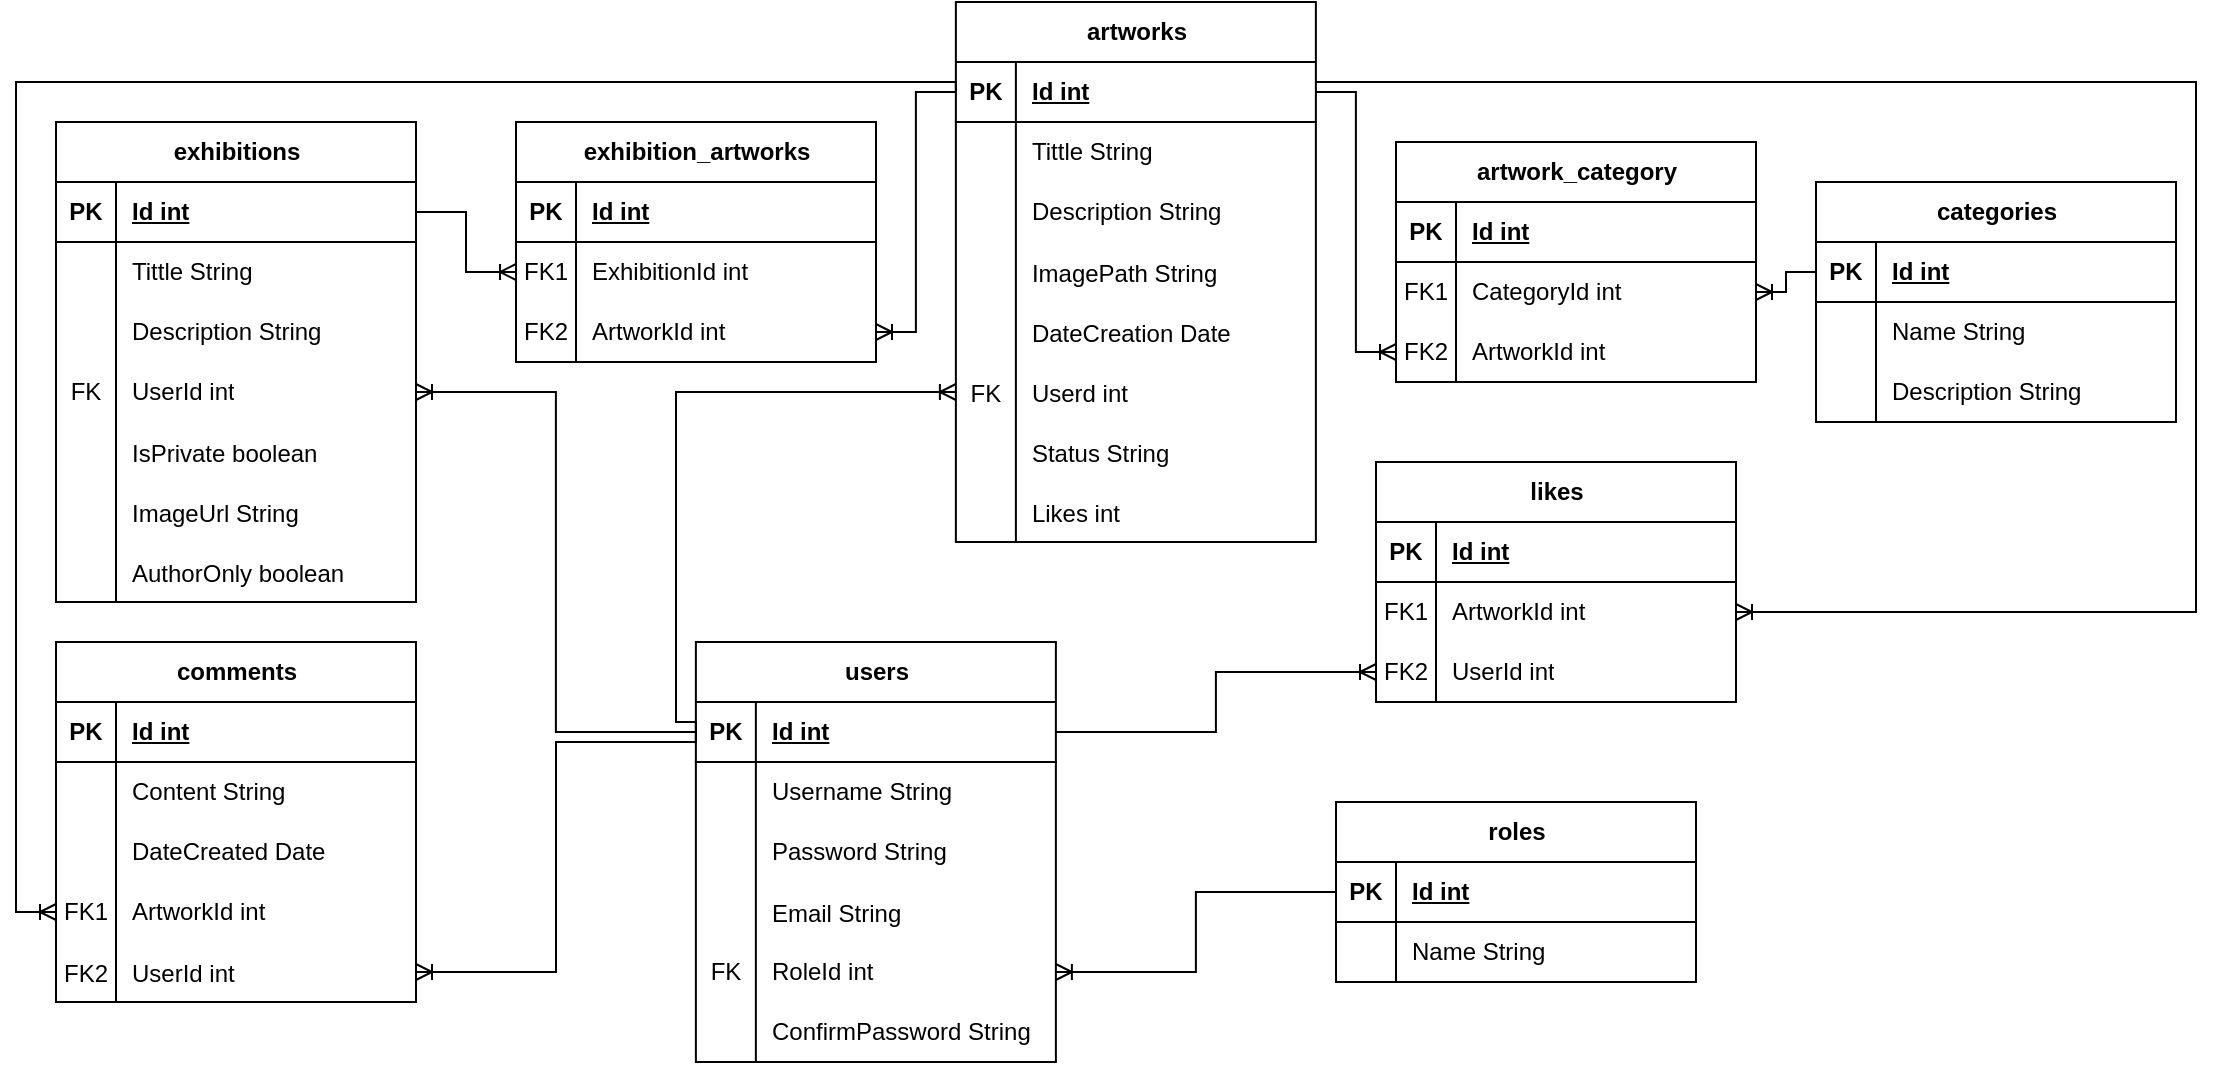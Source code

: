 <mxfile version="27.0.6">
  <diagram name="Page-1" id="-_2nhUacRCscxct_FD2y">
    <mxGraphModel dx="1426" dy="772" grid="1" gridSize="10" guides="1" tooltips="1" connect="1" arrows="1" fold="1" page="1" pageScale="1" pageWidth="827" pageHeight="1169" math="0" shadow="0">
      <root>
        <mxCell id="0" />
        <mxCell id="1" parent="0" />
        <mxCell id="4wUDO5BvgCsxaIyAO3qU-110" value="artworks" style="shape=table;startSize=30;container=1;collapsible=1;childLayout=tableLayout;fixedRows=1;rowLines=0;fontStyle=1;align=center;resizeLast=1;html=1;" vertex="1" parent="1">
          <mxGeometry x="479.94" y="10" width="180" height="270" as="geometry" />
        </mxCell>
        <mxCell id="4wUDO5BvgCsxaIyAO3qU-111" value="" style="shape=tableRow;horizontal=0;startSize=0;swimlaneHead=0;swimlaneBody=0;fillColor=none;collapsible=0;dropTarget=0;points=[[0,0.5],[1,0.5]];portConstraint=eastwest;top=0;left=0;right=0;bottom=1;" vertex="1" parent="4wUDO5BvgCsxaIyAO3qU-110">
          <mxGeometry y="30" width="180" height="30" as="geometry" />
        </mxCell>
        <mxCell id="4wUDO5BvgCsxaIyAO3qU-112" value="PK" style="shape=partialRectangle;connectable=0;fillColor=none;top=0;left=0;bottom=0;right=0;fontStyle=1;overflow=hidden;whiteSpace=wrap;html=1;" vertex="1" parent="4wUDO5BvgCsxaIyAO3qU-111">
          <mxGeometry width="30" height="30" as="geometry">
            <mxRectangle width="30" height="30" as="alternateBounds" />
          </mxGeometry>
        </mxCell>
        <mxCell id="4wUDO5BvgCsxaIyAO3qU-113" value="Id int" style="shape=partialRectangle;connectable=0;fillColor=none;top=0;left=0;bottom=0;right=0;align=left;spacingLeft=6;fontStyle=5;overflow=hidden;whiteSpace=wrap;html=1;" vertex="1" parent="4wUDO5BvgCsxaIyAO3qU-111">
          <mxGeometry x="30" width="150" height="30" as="geometry">
            <mxRectangle width="150" height="30" as="alternateBounds" />
          </mxGeometry>
        </mxCell>
        <mxCell id="4wUDO5BvgCsxaIyAO3qU-114" value="" style="shape=tableRow;horizontal=0;startSize=0;swimlaneHead=0;swimlaneBody=0;fillColor=none;collapsible=0;dropTarget=0;points=[[0,0.5],[1,0.5]];portConstraint=eastwest;top=0;left=0;right=0;bottom=0;" vertex="1" parent="4wUDO5BvgCsxaIyAO3qU-110">
          <mxGeometry y="60" width="180" height="30" as="geometry" />
        </mxCell>
        <mxCell id="4wUDO5BvgCsxaIyAO3qU-115" value="" style="shape=partialRectangle;connectable=0;fillColor=none;top=0;left=0;bottom=0;right=0;editable=1;overflow=hidden;whiteSpace=wrap;html=1;" vertex="1" parent="4wUDO5BvgCsxaIyAO3qU-114">
          <mxGeometry width="30" height="30" as="geometry">
            <mxRectangle width="30" height="30" as="alternateBounds" />
          </mxGeometry>
        </mxCell>
        <mxCell id="4wUDO5BvgCsxaIyAO3qU-116" value="Tittle String" style="shape=partialRectangle;connectable=0;fillColor=none;top=0;left=0;bottom=0;right=0;align=left;spacingLeft=6;overflow=hidden;whiteSpace=wrap;html=1;" vertex="1" parent="4wUDO5BvgCsxaIyAO3qU-114">
          <mxGeometry x="30" width="150" height="30" as="geometry">
            <mxRectangle width="150" height="30" as="alternateBounds" />
          </mxGeometry>
        </mxCell>
        <mxCell id="4wUDO5BvgCsxaIyAO3qU-117" value="" style="shape=tableRow;horizontal=0;startSize=0;swimlaneHead=0;swimlaneBody=0;fillColor=none;collapsible=0;dropTarget=0;points=[[0,0.5],[1,0.5]];portConstraint=eastwest;top=0;left=0;right=0;bottom=0;" vertex="1" parent="4wUDO5BvgCsxaIyAO3qU-110">
          <mxGeometry y="90" width="180" height="30" as="geometry" />
        </mxCell>
        <mxCell id="4wUDO5BvgCsxaIyAO3qU-118" value="" style="shape=partialRectangle;connectable=0;fillColor=none;top=0;left=0;bottom=0;right=0;editable=1;overflow=hidden;whiteSpace=wrap;html=1;" vertex="1" parent="4wUDO5BvgCsxaIyAO3qU-117">
          <mxGeometry width="30" height="30" as="geometry">
            <mxRectangle width="30" height="30" as="alternateBounds" />
          </mxGeometry>
        </mxCell>
        <mxCell id="4wUDO5BvgCsxaIyAO3qU-119" value="Description String" style="shape=partialRectangle;connectable=0;fillColor=none;top=0;left=0;bottom=0;right=0;align=left;spacingLeft=6;overflow=hidden;whiteSpace=wrap;html=1;" vertex="1" parent="4wUDO5BvgCsxaIyAO3qU-117">
          <mxGeometry x="30" width="150" height="30" as="geometry">
            <mxRectangle width="150" height="30" as="alternateBounds" />
          </mxGeometry>
        </mxCell>
        <mxCell id="4wUDO5BvgCsxaIyAO3qU-120" value="" style="shape=tableRow;horizontal=0;startSize=0;swimlaneHead=0;swimlaneBody=0;fillColor=none;collapsible=0;dropTarget=0;points=[[0,0.5],[1,0.5]];portConstraint=eastwest;top=0;left=0;right=0;bottom=0;" vertex="1" parent="4wUDO5BvgCsxaIyAO3qU-110">
          <mxGeometry y="120" width="180" height="30" as="geometry" />
        </mxCell>
        <mxCell id="4wUDO5BvgCsxaIyAO3qU-121" value="" style="shape=partialRectangle;connectable=0;fillColor=none;top=0;left=0;bottom=0;right=0;editable=1;overflow=hidden;" vertex="1" parent="4wUDO5BvgCsxaIyAO3qU-120">
          <mxGeometry width="30" height="30" as="geometry">
            <mxRectangle width="30" height="30" as="alternateBounds" />
          </mxGeometry>
        </mxCell>
        <mxCell id="4wUDO5BvgCsxaIyAO3qU-122" value="ImagePath String" style="shape=partialRectangle;connectable=0;fillColor=none;top=0;left=0;bottom=0;right=0;align=left;spacingLeft=6;overflow=hidden;" vertex="1" parent="4wUDO5BvgCsxaIyAO3qU-120">
          <mxGeometry x="30" width="150" height="30" as="geometry">
            <mxRectangle width="150" height="30" as="alternateBounds" />
          </mxGeometry>
        </mxCell>
        <mxCell id="4wUDO5BvgCsxaIyAO3qU-123" value="" style="shape=tableRow;horizontal=0;startSize=0;swimlaneHead=0;swimlaneBody=0;fillColor=none;collapsible=0;dropTarget=0;points=[[0,0.5],[1,0.5]];portConstraint=eastwest;top=0;left=0;right=0;bottom=0;" vertex="1" parent="4wUDO5BvgCsxaIyAO3qU-110">
          <mxGeometry y="150" width="180" height="30" as="geometry" />
        </mxCell>
        <mxCell id="4wUDO5BvgCsxaIyAO3qU-124" value="" style="shape=partialRectangle;connectable=0;fillColor=none;top=0;left=0;bottom=0;right=0;editable=1;overflow=hidden;" vertex="1" parent="4wUDO5BvgCsxaIyAO3qU-123">
          <mxGeometry width="30" height="30" as="geometry">
            <mxRectangle width="30" height="30" as="alternateBounds" />
          </mxGeometry>
        </mxCell>
        <mxCell id="4wUDO5BvgCsxaIyAO3qU-125" value="DateCreation Date" style="shape=partialRectangle;connectable=0;fillColor=none;top=0;left=0;bottom=0;right=0;align=left;spacingLeft=6;overflow=hidden;" vertex="1" parent="4wUDO5BvgCsxaIyAO3qU-123">
          <mxGeometry x="30" width="150" height="30" as="geometry">
            <mxRectangle width="150" height="30" as="alternateBounds" />
          </mxGeometry>
        </mxCell>
        <mxCell id="4wUDO5BvgCsxaIyAO3qU-126" value="" style="shape=tableRow;horizontal=0;startSize=0;swimlaneHead=0;swimlaneBody=0;fillColor=none;collapsible=0;dropTarget=0;points=[[0,0.5],[1,0.5]];portConstraint=eastwest;top=0;left=0;right=0;bottom=0;" vertex="1" parent="4wUDO5BvgCsxaIyAO3qU-110">
          <mxGeometry y="180" width="180" height="30" as="geometry" />
        </mxCell>
        <mxCell id="4wUDO5BvgCsxaIyAO3qU-127" value="FK" style="shape=partialRectangle;connectable=0;fillColor=none;top=0;left=0;bottom=0;right=0;editable=1;overflow=hidden;" vertex="1" parent="4wUDO5BvgCsxaIyAO3qU-126">
          <mxGeometry width="30" height="30" as="geometry">
            <mxRectangle width="30" height="30" as="alternateBounds" />
          </mxGeometry>
        </mxCell>
        <mxCell id="4wUDO5BvgCsxaIyAO3qU-128" value="Userd int" style="shape=partialRectangle;connectable=0;fillColor=none;top=0;left=0;bottom=0;right=0;align=left;spacingLeft=6;overflow=hidden;" vertex="1" parent="4wUDO5BvgCsxaIyAO3qU-126">
          <mxGeometry x="30" width="150" height="30" as="geometry">
            <mxRectangle width="150" height="30" as="alternateBounds" />
          </mxGeometry>
        </mxCell>
        <mxCell id="4wUDO5BvgCsxaIyAO3qU-129" value="" style="shape=tableRow;horizontal=0;startSize=0;swimlaneHead=0;swimlaneBody=0;fillColor=none;collapsible=0;dropTarget=0;points=[[0,0.5],[1,0.5]];portConstraint=eastwest;top=0;left=0;right=0;bottom=0;" vertex="1" parent="4wUDO5BvgCsxaIyAO3qU-110">
          <mxGeometry y="210" width="180" height="30" as="geometry" />
        </mxCell>
        <mxCell id="4wUDO5BvgCsxaIyAO3qU-130" value="" style="shape=partialRectangle;connectable=0;fillColor=none;top=0;left=0;bottom=0;right=0;editable=1;overflow=hidden;" vertex="1" parent="4wUDO5BvgCsxaIyAO3qU-129">
          <mxGeometry width="30" height="30" as="geometry">
            <mxRectangle width="30" height="30" as="alternateBounds" />
          </mxGeometry>
        </mxCell>
        <mxCell id="4wUDO5BvgCsxaIyAO3qU-131" value="Status String" style="shape=partialRectangle;connectable=0;fillColor=none;top=0;left=0;bottom=0;right=0;align=left;spacingLeft=6;overflow=hidden;" vertex="1" parent="4wUDO5BvgCsxaIyAO3qU-129">
          <mxGeometry x="30" width="150" height="30" as="geometry">
            <mxRectangle width="150" height="30" as="alternateBounds" />
          </mxGeometry>
        </mxCell>
        <mxCell id="4wUDO5BvgCsxaIyAO3qU-132" value="" style="shape=tableRow;horizontal=0;startSize=0;swimlaneHead=0;swimlaneBody=0;fillColor=none;collapsible=0;dropTarget=0;points=[[0,0.5],[1,0.5]];portConstraint=eastwest;top=0;left=0;right=0;bottom=0;" vertex="1" parent="4wUDO5BvgCsxaIyAO3qU-110">
          <mxGeometry y="240" width="180" height="30" as="geometry" />
        </mxCell>
        <mxCell id="4wUDO5BvgCsxaIyAO3qU-133" value="" style="shape=partialRectangle;connectable=0;fillColor=none;top=0;left=0;bottom=0;right=0;editable=1;overflow=hidden;" vertex="1" parent="4wUDO5BvgCsxaIyAO3qU-132">
          <mxGeometry width="30" height="30" as="geometry">
            <mxRectangle width="30" height="30" as="alternateBounds" />
          </mxGeometry>
        </mxCell>
        <mxCell id="4wUDO5BvgCsxaIyAO3qU-134" value="Likes int" style="shape=partialRectangle;connectable=0;fillColor=none;top=0;left=0;bottom=0;right=0;align=left;spacingLeft=6;overflow=hidden;" vertex="1" parent="4wUDO5BvgCsxaIyAO3qU-132">
          <mxGeometry x="30" width="150" height="30" as="geometry">
            <mxRectangle width="150" height="30" as="alternateBounds" />
          </mxGeometry>
        </mxCell>
        <mxCell id="4wUDO5BvgCsxaIyAO3qU-138" value="exhibitions" style="shape=table;startSize=30;container=1;collapsible=1;childLayout=tableLayout;fixedRows=1;rowLines=0;fontStyle=1;align=center;resizeLast=1;html=1;" vertex="1" parent="1">
          <mxGeometry x="30" y="70" width="180" height="240" as="geometry">
            <mxRectangle x="30" y="60" width="100" height="30" as="alternateBounds" />
          </mxGeometry>
        </mxCell>
        <mxCell id="4wUDO5BvgCsxaIyAO3qU-139" value="" style="shape=tableRow;horizontal=0;startSize=0;swimlaneHead=0;swimlaneBody=0;fillColor=none;collapsible=0;dropTarget=0;points=[[0,0.5],[1,0.5]];portConstraint=eastwest;top=0;left=0;right=0;bottom=1;" vertex="1" parent="4wUDO5BvgCsxaIyAO3qU-138">
          <mxGeometry y="30" width="180" height="30" as="geometry" />
        </mxCell>
        <mxCell id="4wUDO5BvgCsxaIyAO3qU-140" value="PK" style="shape=partialRectangle;connectable=0;fillColor=none;top=0;left=0;bottom=0;right=0;fontStyle=1;overflow=hidden;whiteSpace=wrap;html=1;" vertex="1" parent="4wUDO5BvgCsxaIyAO3qU-139">
          <mxGeometry width="30" height="30" as="geometry">
            <mxRectangle width="30" height="30" as="alternateBounds" />
          </mxGeometry>
        </mxCell>
        <mxCell id="4wUDO5BvgCsxaIyAO3qU-141" value="Id int" style="shape=partialRectangle;connectable=0;fillColor=none;top=0;left=0;bottom=0;right=0;align=left;spacingLeft=6;fontStyle=5;overflow=hidden;whiteSpace=wrap;html=1;" vertex="1" parent="4wUDO5BvgCsxaIyAO3qU-139">
          <mxGeometry x="30" width="150" height="30" as="geometry">
            <mxRectangle width="150" height="30" as="alternateBounds" />
          </mxGeometry>
        </mxCell>
        <mxCell id="4wUDO5BvgCsxaIyAO3qU-142" value="" style="shape=tableRow;horizontal=0;startSize=0;swimlaneHead=0;swimlaneBody=0;fillColor=none;collapsible=0;dropTarget=0;points=[[0,0.5],[1,0.5]];portConstraint=eastwest;top=0;left=0;right=0;bottom=0;" vertex="1" parent="4wUDO5BvgCsxaIyAO3qU-138">
          <mxGeometry y="60" width="180" height="30" as="geometry" />
        </mxCell>
        <mxCell id="4wUDO5BvgCsxaIyAO3qU-143" value="" style="shape=partialRectangle;connectable=0;fillColor=none;top=0;left=0;bottom=0;right=0;editable=1;overflow=hidden;whiteSpace=wrap;html=1;" vertex="1" parent="4wUDO5BvgCsxaIyAO3qU-142">
          <mxGeometry width="30" height="30" as="geometry">
            <mxRectangle width="30" height="30" as="alternateBounds" />
          </mxGeometry>
        </mxCell>
        <mxCell id="4wUDO5BvgCsxaIyAO3qU-144" value="Tittle String" style="shape=partialRectangle;connectable=0;fillColor=none;top=0;left=0;bottom=0;right=0;align=left;spacingLeft=6;overflow=hidden;whiteSpace=wrap;html=1;" vertex="1" parent="4wUDO5BvgCsxaIyAO3qU-142">
          <mxGeometry x="30" width="150" height="30" as="geometry">
            <mxRectangle width="150" height="30" as="alternateBounds" />
          </mxGeometry>
        </mxCell>
        <mxCell id="4wUDO5BvgCsxaIyAO3qU-145" value="" style="shape=tableRow;horizontal=0;startSize=0;swimlaneHead=0;swimlaneBody=0;fillColor=none;collapsible=0;dropTarget=0;points=[[0,0.5],[1,0.5]];portConstraint=eastwest;top=0;left=0;right=0;bottom=0;" vertex="1" parent="4wUDO5BvgCsxaIyAO3qU-138">
          <mxGeometry y="90" width="180" height="30" as="geometry" />
        </mxCell>
        <mxCell id="4wUDO5BvgCsxaIyAO3qU-146" value="" style="shape=partialRectangle;connectable=0;fillColor=none;top=0;left=0;bottom=0;right=0;editable=1;overflow=hidden;whiteSpace=wrap;html=1;" vertex="1" parent="4wUDO5BvgCsxaIyAO3qU-145">
          <mxGeometry width="30" height="30" as="geometry">
            <mxRectangle width="30" height="30" as="alternateBounds" />
          </mxGeometry>
        </mxCell>
        <mxCell id="4wUDO5BvgCsxaIyAO3qU-147" value="Description String" style="shape=partialRectangle;connectable=0;fillColor=none;top=0;left=0;bottom=0;right=0;align=left;spacingLeft=6;overflow=hidden;whiteSpace=wrap;html=1;" vertex="1" parent="4wUDO5BvgCsxaIyAO3qU-145">
          <mxGeometry x="30" width="150" height="30" as="geometry">
            <mxRectangle width="150" height="30" as="alternateBounds" />
          </mxGeometry>
        </mxCell>
        <mxCell id="4wUDO5BvgCsxaIyAO3qU-148" value="" style="shape=tableRow;horizontal=0;startSize=0;swimlaneHead=0;swimlaneBody=0;fillColor=none;collapsible=0;dropTarget=0;points=[[0,0.5],[1,0.5]];portConstraint=eastwest;top=0;left=0;right=0;bottom=0;" vertex="1" parent="4wUDO5BvgCsxaIyAO3qU-138">
          <mxGeometry y="120" width="180" height="30" as="geometry" />
        </mxCell>
        <mxCell id="4wUDO5BvgCsxaIyAO3qU-149" value="FK" style="shape=partialRectangle;connectable=0;fillColor=none;top=0;left=0;bottom=0;right=0;editable=1;overflow=hidden;whiteSpace=wrap;html=1;" vertex="1" parent="4wUDO5BvgCsxaIyAO3qU-148">
          <mxGeometry width="30" height="30" as="geometry">
            <mxRectangle width="30" height="30" as="alternateBounds" />
          </mxGeometry>
        </mxCell>
        <mxCell id="4wUDO5BvgCsxaIyAO3qU-150" value="UserId int" style="shape=partialRectangle;connectable=0;fillColor=none;top=0;left=0;bottom=0;right=0;align=left;spacingLeft=6;overflow=hidden;whiteSpace=wrap;html=1;" vertex="1" parent="4wUDO5BvgCsxaIyAO3qU-148">
          <mxGeometry x="30" width="150" height="30" as="geometry">
            <mxRectangle width="150" height="30" as="alternateBounds" />
          </mxGeometry>
        </mxCell>
        <mxCell id="4wUDO5BvgCsxaIyAO3qU-151" value="" style="shape=tableRow;horizontal=0;startSize=0;swimlaneHead=0;swimlaneBody=0;fillColor=none;collapsible=0;dropTarget=0;points=[[0,0.5],[1,0.5]];portConstraint=eastwest;top=0;left=0;right=0;bottom=0;" vertex="1" parent="4wUDO5BvgCsxaIyAO3qU-138">
          <mxGeometry y="150" width="180" height="30" as="geometry" />
        </mxCell>
        <mxCell id="4wUDO5BvgCsxaIyAO3qU-152" value="" style="shape=partialRectangle;connectable=0;fillColor=none;top=0;left=0;bottom=0;right=0;editable=1;overflow=hidden;" vertex="1" parent="4wUDO5BvgCsxaIyAO3qU-151">
          <mxGeometry width="30" height="30" as="geometry">
            <mxRectangle width="30" height="30" as="alternateBounds" />
          </mxGeometry>
        </mxCell>
        <mxCell id="4wUDO5BvgCsxaIyAO3qU-153" value="IsPrivate boolean" style="shape=partialRectangle;connectable=0;fillColor=none;top=0;left=0;bottom=0;right=0;align=left;spacingLeft=6;overflow=hidden;" vertex="1" parent="4wUDO5BvgCsxaIyAO3qU-151">
          <mxGeometry x="30" width="150" height="30" as="geometry">
            <mxRectangle width="150" height="30" as="alternateBounds" />
          </mxGeometry>
        </mxCell>
        <mxCell id="4wUDO5BvgCsxaIyAO3qU-275" value="" style="shape=tableRow;horizontal=0;startSize=0;swimlaneHead=0;swimlaneBody=0;fillColor=none;collapsible=0;dropTarget=0;points=[[0,0.5],[1,0.5]];portConstraint=eastwest;top=0;left=0;right=0;bottom=0;" vertex="1" parent="4wUDO5BvgCsxaIyAO3qU-138">
          <mxGeometry y="180" width="180" height="30" as="geometry" />
        </mxCell>
        <mxCell id="4wUDO5BvgCsxaIyAO3qU-276" value="" style="shape=partialRectangle;connectable=0;fillColor=none;top=0;left=0;bottom=0;right=0;fontStyle=0;overflow=hidden;whiteSpace=wrap;html=1;" vertex="1" parent="4wUDO5BvgCsxaIyAO3qU-275">
          <mxGeometry width="30" height="30" as="geometry">
            <mxRectangle width="30" height="30" as="alternateBounds" />
          </mxGeometry>
        </mxCell>
        <mxCell id="4wUDO5BvgCsxaIyAO3qU-277" value="" style="shape=partialRectangle;connectable=0;fillColor=none;top=0;left=0;bottom=0;right=0;align=left;spacingLeft=6;fontStyle=0;overflow=hidden;whiteSpace=wrap;html=1;" vertex="1" parent="4wUDO5BvgCsxaIyAO3qU-275">
          <mxGeometry x="30" width="150" height="30" as="geometry">
            <mxRectangle width="150" height="30" as="alternateBounds" />
          </mxGeometry>
        </mxCell>
        <mxCell id="4wUDO5BvgCsxaIyAO3qU-251" value="" style="shape=tableRow;horizontal=0;startSize=0;swimlaneHead=0;swimlaneBody=0;fillColor=none;collapsible=0;dropTarget=0;points=[[0,0.5],[1,0.5]];portConstraint=eastwest;top=0;left=0;right=0;bottom=1;" vertex="1" parent="4wUDO5BvgCsxaIyAO3qU-138">
          <mxGeometry y="210" width="180" height="30" as="geometry" />
        </mxCell>
        <mxCell id="4wUDO5BvgCsxaIyAO3qU-252" value="" style="shape=partialRectangle;connectable=0;fillColor=none;top=0;left=0;bottom=0;right=0;fontStyle=1;overflow=hidden;whiteSpace=wrap;html=1;" vertex="1" parent="4wUDO5BvgCsxaIyAO3qU-251">
          <mxGeometry width="30" height="30" as="geometry">
            <mxRectangle width="30" height="30" as="alternateBounds" />
          </mxGeometry>
        </mxCell>
        <mxCell id="4wUDO5BvgCsxaIyAO3qU-253" value="" style="shape=partialRectangle;connectable=0;fillColor=none;top=0;left=0;bottom=0;right=0;align=left;spacingLeft=6;fontStyle=5;overflow=hidden;whiteSpace=wrap;html=1;" vertex="1" parent="4wUDO5BvgCsxaIyAO3qU-251">
          <mxGeometry x="30" width="150" height="30" as="geometry">
            <mxRectangle width="150" height="30" as="alternateBounds" />
          </mxGeometry>
        </mxCell>
        <mxCell id="4wUDO5BvgCsxaIyAO3qU-154" value="categories" style="shape=table;startSize=30;container=1;collapsible=1;childLayout=tableLayout;fixedRows=1;rowLines=0;fontStyle=1;align=center;resizeLast=1;html=1;" vertex="1" parent="1">
          <mxGeometry x="910" y="100" width="180" height="120" as="geometry" />
        </mxCell>
        <mxCell id="4wUDO5BvgCsxaIyAO3qU-155" value="" style="shape=tableRow;horizontal=0;startSize=0;swimlaneHead=0;swimlaneBody=0;fillColor=none;collapsible=0;dropTarget=0;points=[[0,0.5],[1,0.5]];portConstraint=eastwest;top=0;left=0;right=0;bottom=1;" vertex="1" parent="4wUDO5BvgCsxaIyAO3qU-154">
          <mxGeometry y="30" width="180" height="30" as="geometry" />
        </mxCell>
        <mxCell id="4wUDO5BvgCsxaIyAO3qU-156" value="PK" style="shape=partialRectangle;connectable=0;fillColor=none;top=0;left=0;bottom=0;right=0;fontStyle=1;overflow=hidden;whiteSpace=wrap;html=1;" vertex="1" parent="4wUDO5BvgCsxaIyAO3qU-155">
          <mxGeometry width="30" height="30" as="geometry">
            <mxRectangle width="30" height="30" as="alternateBounds" />
          </mxGeometry>
        </mxCell>
        <mxCell id="4wUDO5BvgCsxaIyAO3qU-157" value="Id int" style="shape=partialRectangle;connectable=0;fillColor=none;top=0;left=0;bottom=0;right=0;align=left;spacingLeft=6;fontStyle=5;overflow=hidden;whiteSpace=wrap;html=1;" vertex="1" parent="4wUDO5BvgCsxaIyAO3qU-155">
          <mxGeometry x="30" width="150" height="30" as="geometry">
            <mxRectangle width="150" height="30" as="alternateBounds" />
          </mxGeometry>
        </mxCell>
        <mxCell id="4wUDO5BvgCsxaIyAO3qU-158" value="" style="shape=tableRow;horizontal=0;startSize=0;swimlaneHead=0;swimlaneBody=0;fillColor=none;collapsible=0;dropTarget=0;points=[[0,0.5],[1,0.5]];portConstraint=eastwest;top=0;left=0;right=0;bottom=0;" vertex="1" parent="4wUDO5BvgCsxaIyAO3qU-154">
          <mxGeometry y="60" width="180" height="30" as="geometry" />
        </mxCell>
        <mxCell id="4wUDO5BvgCsxaIyAO3qU-159" value="" style="shape=partialRectangle;connectable=0;fillColor=none;top=0;left=0;bottom=0;right=0;editable=1;overflow=hidden;whiteSpace=wrap;html=1;" vertex="1" parent="4wUDO5BvgCsxaIyAO3qU-158">
          <mxGeometry width="30" height="30" as="geometry">
            <mxRectangle width="30" height="30" as="alternateBounds" />
          </mxGeometry>
        </mxCell>
        <mxCell id="4wUDO5BvgCsxaIyAO3qU-160" value="Name String" style="shape=partialRectangle;connectable=0;fillColor=none;top=0;left=0;bottom=0;right=0;align=left;spacingLeft=6;overflow=hidden;whiteSpace=wrap;html=1;" vertex="1" parent="4wUDO5BvgCsxaIyAO3qU-158">
          <mxGeometry x="30" width="150" height="30" as="geometry">
            <mxRectangle width="150" height="30" as="alternateBounds" />
          </mxGeometry>
        </mxCell>
        <mxCell id="4wUDO5BvgCsxaIyAO3qU-161" value="" style="shape=tableRow;horizontal=0;startSize=0;swimlaneHead=0;swimlaneBody=0;fillColor=none;collapsible=0;dropTarget=0;points=[[0,0.5],[1,0.5]];portConstraint=eastwest;top=0;left=0;right=0;bottom=0;" vertex="1" parent="4wUDO5BvgCsxaIyAO3qU-154">
          <mxGeometry y="90" width="180" height="30" as="geometry" />
        </mxCell>
        <mxCell id="4wUDO5BvgCsxaIyAO3qU-162" value="" style="shape=partialRectangle;connectable=0;fillColor=none;top=0;left=0;bottom=0;right=0;editable=1;overflow=hidden;whiteSpace=wrap;html=1;" vertex="1" parent="4wUDO5BvgCsxaIyAO3qU-161">
          <mxGeometry width="30" height="30" as="geometry">
            <mxRectangle width="30" height="30" as="alternateBounds" />
          </mxGeometry>
        </mxCell>
        <mxCell id="4wUDO5BvgCsxaIyAO3qU-163" value="Description String" style="shape=partialRectangle;connectable=0;fillColor=none;top=0;left=0;bottom=0;right=0;align=left;spacingLeft=6;overflow=hidden;whiteSpace=wrap;html=1;" vertex="1" parent="4wUDO5BvgCsxaIyAO3qU-161">
          <mxGeometry x="30" width="150" height="30" as="geometry">
            <mxRectangle width="150" height="30" as="alternateBounds" />
          </mxGeometry>
        </mxCell>
        <mxCell id="4wUDO5BvgCsxaIyAO3qU-164" value="likes" style="shape=table;startSize=30;container=1;collapsible=1;childLayout=tableLayout;fixedRows=1;rowLines=0;fontStyle=1;align=center;resizeLast=1;html=1;" vertex="1" parent="1">
          <mxGeometry x="690" y="240" width="180" height="120" as="geometry" />
        </mxCell>
        <mxCell id="4wUDO5BvgCsxaIyAO3qU-165" value="" style="shape=tableRow;horizontal=0;startSize=0;swimlaneHead=0;swimlaneBody=0;fillColor=none;collapsible=0;dropTarget=0;points=[[0,0.5],[1,0.5]];portConstraint=eastwest;top=0;left=0;right=0;bottom=1;" vertex="1" parent="4wUDO5BvgCsxaIyAO3qU-164">
          <mxGeometry y="30" width="180" height="30" as="geometry" />
        </mxCell>
        <mxCell id="4wUDO5BvgCsxaIyAO3qU-166" value="PK" style="shape=partialRectangle;connectable=0;fillColor=none;top=0;left=0;bottom=0;right=0;fontStyle=1;overflow=hidden;whiteSpace=wrap;html=1;" vertex="1" parent="4wUDO5BvgCsxaIyAO3qU-165">
          <mxGeometry width="30" height="30" as="geometry">
            <mxRectangle width="30" height="30" as="alternateBounds" />
          </mxGeometry>
        </mxCell>
        <mxCell id="4wUDO5BvgCsxaIyAO3qU-167" value="Id int" style="shape=partialRectangle;connectable=0;fillColor=none;top=0;left=0;bottom=0;right=0;align=left;spacingLeft=6;fontStyle=5;overflow=hidden;whiteSpace=wrap;html=1;" vertex="1" parent="4wUDO5BvgCsxaIyAO3qU-165">
          <mxGeometry x="30" width="150" height="30" as="geometry">
            <mxRectangle width="150" height="30" as="alternateBounds" />
          </mxGeometry>
        </mxCell>
        <mxCell id="4wUDO5BvgCsxaIyAO3qU-168" value="" style="shape=tableRow;horizontal=0;startSize=0;swimlaneHead=0;swimlaneBody=0;fillColor=none;collapsible=0;dropTarget=0;points=[[0,0.5],[1,0.5]];portConstraint=eastwest;top=0;left=0;right=0;bottom=0;" vertex="1" parent="4wUDO5BvgCsxaIyAO3qU-164">
          <mxGeometry y="60" width="180" height="30" as="geometry" />
        </mxCell>
        <mxCell id="4wUDO5BvgCsxaIyAO3qU-169" value="FK1" style="shape=partialRectangle;connectable=0;fillColor=none;top=0;left=0;bottom=0;right=0;editable=1;overflow=hidden;whiteSpace=wrap;html=1;" vertex="1" parent="4wUDO5BvgCsxaIyAO3qU-168">
          <mxGeometry width="30" height="30" as="geometry">
            <mxRectangle width="30" height="30" as="alternateBounds" />
          </mxGeometry>
        </mxCell>
        <mxCell id="4wUDO5BvgCsxaIyAO3qU-170" value="ArtworkId int" style="shape=partialRectangle;connectable=0;fillColor=none;top=0;left=0;bottom=0;right=0;align=left;spacingLeft=6;overflow=hidden;whiteSpace=wrap;html=1;" vertex="1" parent="4wUDO5BvgCsxaIyAO3qU-168">
          <mxGeometry x="30" width="150" height="30" as="geometry">
            <mxRectangle width="150" height="30" as="alternateBounds" />
          </mxGeometry>
        </mxCell>
        <mxCell id="4wUDO5BvgCsxaIyAO3qU-171" value="" style="shape=tableRow;horizontal=0;startSize=0;swimlaneHead=0;swimlaneBody=0;fillColor=none;collapsible=0;dropTarget=0;points=[[0,0.5],[1,0.5]];portConstraint=eastwest;top=0;left=0;right=0;bottom=0;" vertex="1" parent="4wUDO5BvgCsxaIyAO3qU-164">
          <mxGeometry y="90" width="180" height="30" as="geometry" />
        </mxCell>
        <mxCell id="4wUDO5BvgCsxaIyAO3qU-172" value="FK2" style="shape=partialRectangle;connectable=0;fillColor=none;top=0;left=0;bottom=0;right=0;editable=1;overflow=hidden;whiteSpace=wrap;html=1;" vertex="1" parent="4wUDO5BvgCsxaIyAO3qU-171">
          <mxGeometry width="30" height="30" as="geometry">
            <mxRectangle width="30" height="30" as="alternateBounds" />
          </mxGeometry>
        </mxCell>
        <mxCell id="4wUDO5BvgCsxaIyAO3qU-173" value="UserId int" style="shape=partialRectangle;connectable=0;fillColor=none;top=0;left=0;bottom=0;right=0;align=left;spacingLeft=6;overflow=hidden;whiteSpace=wrap;html=1;" vertex="1" parent="4wUDO5BvgCsxaIyAO3qU-171">
          <mxGeometry x="30" width="150" height="30" as="geometry">
            <mxRectangle width="150" height="30" as="alternateBounds" />
          </mxGeometry>
        </mxCell>
        <mxCell id="4wUDO5BvgCsxaIyAO3qU-174" value="roles" style="shape=table;startSize=30;container=1;collapsible=1;childLayout=tableLayout;fixedRows=1;rowLines=0;fontStyle=1;align=center;resizeLast=1;html=1;" vertex="1" parent="1">
          <mxGeometry x="670" y="410" width="180" height="90" as="geometry" />
        </mxCell>
        <mxCell id="4wUDO5BvgCsxaIyAO3qU-175" value="" style="shape=tableRow;horizontal=0;startSize=0;swimlaneHead=0;swimlaneBody=0;fillColor=none;collapsible=0;dropTarget=0;points=[[0,0.5],[1,0.5]];portConstraint=eastwest;top=0;left=0;right=0;bottom=1;" vertex="1" parent="4wUDO5BvgCsxaIyAO3qU-174">
          <mxGeometry y="30" width="180" height="30" as="geometry" />
        </mxCell>
        <mxCell id="4wUDO5BvgCsxaIyAO3qU-176" value="PK" style="shape=partialRectangle;connectable=0;fillColor=none;top=0;left=0;bottom=0;right=0;fontStyle=1;overflow=hidden;whiteSpace=wrap;html=1;" vertex="1" parent="4wUDO5BvgCsxaIyAO3qU-175">
          <mxGeometry width="30" height="30" as="geometry">
            <mxRectangle width="30" height="30" as="alternateBounds" />
          </mxGeometry>
        </mxCell>
        <mxCell id="4wUDO5BvgCsxaIyAO3qU-177" value="Id int" style="shape=partialRectangle;connectable=0;fillColor=none;top=0;left=0;bottom=0;right=0;align=left;spacingLeft=6;fontStyle=5;overflow=hidden;whiteSpace=wrap;html=1;" vertex="1" parent="4wUDO5BvgCsxaIyAO3qU-175">
          <mxGeometry x="30" width="150" height="30" as="geometry">
            <mxRectangle width="150" height="30" as="alternateBounds" />
          </mxGeometry>
        </mxCell>
        <mxCell id="4wUDO5BvgCsxaIyAO3qU-178" value="" style="shape=tableRow;horizontal=0;startSize=0;swimlaneHead=0;swimlaneBody=0;fillColor=none;collapsible=0;dropTarget=0;points=[[0,0.5],[1,0.5]];portConstraint=eastwest;top=0;left=0;right=0;bottom=0;" vertex="1" parent="4wUDO5BvgCsxaIyAO3qU-174">
          <mxGeometry y="60" width="180" height="30" as="geometry" />
        </mxCell>
        <mxCell id="4wUDO5BvgCsxaIyAO3qU-179" value="" style="shape=partialRectangle;connectable=0;fillColor=none;top=0;left=0;bottom=0;right=0;editable=1;overflow=hidden;whiteSpace=wrap;html=1;" vertex="1" parent="4wUDO5BvgCsxaIyAO3qU-178">
          <mxGeometry width="30" height="30" as="geometry">
            <mxRectangle width="30" height="30" as="alternateBounds" />
          </mxGeometry>
        </mxCell>
        <mxCell id="4wUDO5BvgCsxaIyAO3qU-180" value="Name String" style="shape=partialRectangle;connectable=0;fillColor=none;top=0;left=0;bottom=0;right=0;align=left;spacingLeft=6;overflow=hidden;whiteSpace=wrap;html=1;" vertex="1" parent="4wUDO5BvgCsxaIyAO3qU-178">
          <mxGeometry x="30" width="150" height="30" as="geometry">
            <mxRectangle width="150" height="30" as="alternateBounds" />
          </mxGeometry>
        </mxCell>
        <mxCell id="4wUDO5BvgCsxaIyAO3qU-181" value="users" style="shape=table;startSize=30;container=1;collapsible=1;childLayout=tableLayout;fixedRows=1;rowLines=0;fontStyle=1;align=center;resizeLast=1;html=1;" vertex="1" parent="1">
          <mxGeometry x="349.94" y="330" width="180" height="210" as="geometry" />
        </mxCell>
        <mxCell id="4wUDO5BvgCsxaIyAO3qU-182" value="" style="shape=tableRow;horizontal=0;startSize=0;swimlaneHead=0;swimlaneBody=0;fillColor=none;collapsible=0;dropTarget=0;points=[[0,0.5],[1,0.5]];portConstraint=eastwest;top=0;left=0;right=0;bottom=1;" vertex="1" parent="4wUDO5BvgCsxaIyAO3qU-181">
          <mxGeometry y="30" width="180" height="30" as="geometry" />
        </mxCell>
        <mxCell id="4wUDO5BvgCsxaIyAO3qU-183" value="PK" style="shape=partialRectangle;connectable=0;fillColor=none;top=0;left=0;bottom=0;right=0;fontStyle=1;overflow=hidden;whiteSpace=wrap;html=1;" vertex="1" parent="4wUDO5BvgCsxaIyAO3qU-182">
          <mxGeometry width="30" height="30" as="geometry">
            <mxRectangle width="30" height="30" as="alternateBounds" />
          </mxGeometry>
        </mxCell>
        <mxCell id="4wUDO5BvgCsxaIyAO3qU-184" value="Id int" style="shape=partialRectangle;connectable=0;fillColor=none;top=0;left=0;bottom=0;right=0;align=left;spacingLeft=6;fontStyle=5;overflow=hidden;whiteSpace=wrap;html=1;" vertex="1" parent="4wUDO5BvgCsxaIyAO3qU-182">
          <mxGeometry x="30" width="150" height="30" as="geometry">
            <mxRectangle width="150" height="30" as="alternateBounds" />
          </mxGeometry>
        </mxCell>
        <mxCell id="4wUDO5BvgCsxaIyAO3qU-185" value="" style="shape=tableRow;horizontal=0;startSize=0;swimlaneHead=0;swimlaneBody=0;fillColor=none;collapsible=0;dropTarget=0;points=[[0,0.5],[1,0.5]];portConstraint=eastwest;top=0;left=0;right=0;bottom=0;" vertex="1" parent="4wUDO5BvgCsxaIyAO3qU-181">
          <mxGeometry y="60" width="180" height="30" as="geometry" />
        </mxCell>
        <mxCell id="4wUDO5BvgCsxaIyAO3qU-186" value="" style="shape=partialRectangle;connectable=0;fillColor=none;top=0;left=0;bottom=0;right=0;editable=1;overflow=hidden;whiteSpace=wrap;html=1;" vertex="1" parent="4wUDO5BvgCsxaIyAO3qU-185">
          <mxGeometry width="30" height="30" as="geometry">
            <mxRectangle width="30" height="30" as="alternateBounds" />
          </mxGeometry>
        </mxCell>
        <mxCell id="4wUDO5BvgCsxaIyAO3qU-187" value="Username String" style="shape=partialRectangle;connectable=0;fillColor=none;top=0;left=0;bottom=0;right=0;align=left;spacingLeft=6;overflow=hidden;whiteSpace=wrap;html=1;" vertex="1" parent="4wUDO5BvgCsxaIyAO3qU-185">
          <mxGeometry x="30" width="150" height="30" as="geometry">
            <mxRectangle width="150" height="30" as="alternateBounds" />
          </mxGeometry>
        </mxCell>
        <mxCell id="4wUDO5BvgCsxaIyAO3qU-188" value="" style="shape=tableRow;horizontal=0;startSize=0;swimlaneHead=0;swimlaneBody=0;fillColor=none;collapsible=0;dropTarget=0;points=[[0,0.5],[1,0.5]];portConstraint=eastwest;top=0;left=0;right=0;bottom=0;" vertex="1" parent="4wUDO5BvgCsxaIyAO3qU-181">
          <mxGeometry y="90" width="180" height="30" as="geometry" />
        </mxCell>
        <mxCell id="4wUDO5BvgCsxaIyAO3qU-189" value="" style="shape=partialRectangle;connectable=0;fillColor=none;top=0;left=0;bottom=0;right=0;editable=1;overflow=hidden;whiteSpace=wrap;html=1;" vertex="1" parent="4wUDO5BvgCsxaIyAO3qU-188">
          <mxGeometry width="30" height="30" as="geometry">
            <mxRectangle width="30" height="30" as="alternateBounds" />
          </mxGeometry>
        </mxCell>
        <mxCell id="4wUDO5BvgCsxaIyAO3qU-190" value="Password String" style="shape=partialRectangle;connectable=0;fillColor=none;top=0;left=0;bottom=0;right=0;align=left;spacingLeft=6;overflow=hidden;whiteSpace=wrap;html=1;" vertex="1" parent="4wUDO5BvgCsxaIyAO3qU-188">
          <mxGeometry x="30" width="150" height="30" as="geometry">
            <mxRectangle width="150" height="30" as="alternateBounds" />
          </mxGeometry>
        </mxCell>
        <mxCell id="4wUDO5BvgCsxaIyAO3qU-191" value="" style="shape=tableRow;horizontal=0;startSize=0;swimlaneHead=0;swimlaneBody=0;fillColor=none;collapsible=0;dropTarget=0;points=[[0,0.5],[1,0.5]];portConstraint=eastwest;top=0;left=0;right=0;bottom=0;" vertex="1" parent="4wUDO5BvgCsxaIyAO3qU-181">
          <mxGeometry y="120" width="180" height="30" as="geometry" />
        </mxCell>
        <mxCell id="4wUDO5BvgCsxaIyAO3qU-192" value="" style="shape=partialRectangle;connectable=0;fillColor=none;top=0;left=0;bottom=0;right=0;editable=1;overflow=hidden;" vertex="1" parent="4wUDO5BvgCsxaIyAO3qU-191">
          <mxGeometry width="30" height="30" as="geometry">
            <mxRectangle width="30" height="30" as="alternateBounds" />
          </mxGeometry>
        </mxCell>
        <mxCell id="4wUDO5BvgCsxaIyAO3qU-193" value="Email String" style="shape=partialRectangle;connectable=0;fillColor=none;top=0;left=0;bottom=0;right=0;align=left;spacingLeft=6;overflow=hidden;" vertex="1" parent="4wUDO5BvgCsxaIyAO3qU-191">
          <mxGeometry x="30" width="150" height="30" as="geometry">
            <mxRectangle width="150" height="30" as="alternateBounds" />
          </mxGeometry>
        </mxCell>
        <mxCell id="4wUDO5BvgCsxaIyAO3qU-194" value="" style="shape=tableRow;horizontal=0;startSize=0;swimlaneHead=0;swimlaneBody=0;fillColor=none;collapsible=0;dropTarget=0;points=[[0,0.5],[1,0.5]];portConstraint=eastwest;top=0;left=0;right=0;bottom=0;" vertex="1" parent="4wUDO5BvgCsxaIyAO3qU-181">
          <mxGeometry y="150" width="180" height="30" as="geometry" />
        </mxCell>
        <mxCell id="4wUDO5BvgCsxaIyAO3qU-195" value="FK" style="shape=partialRectangle;connectable=0;fillColor=none;top=0;left=0;bottom=0;right=0;editable=1;overflow=hidden;whiteSpace=wrap;html=1;" vertex="1" parent="4wUDO5BvgCsxaIyAO3qU-194">
          <mxGeometry width="30" height="30" as="geometry">
            <mxRectangle width="30" height="30" as="alternateBounds" />
          </mxGeometry>
        </mxCell>
        <mxCell id="4wUDO5BvgCsxaIyAO3qU-196" value="RoleId int" style="shape=partialRectangle;connectable=0;fillColor=none;top=0;left=0;bottom=0;right=0;align=left;spacingLeft=6;overflow=hidden;whiteSpace=wrap;html=1;" vertex="1" parent="4wUDO5BvgCsxaIyAO3qU-194">
          <mxGeometry x="30" width="150" height="30" as="geometry">
            <mxRectangle width="150" height="30" as="alternateBounds" />
          </mxGeometry>
        </mxCell>
        <mxCell id="4wUDO5BvgCsxaIyAO3qU-279" value="" style="shape=tableRow;horizontal=0;startSize=0;swimlaneHead=0;swimlaneBody=0;fillColor=none;collapsible=0;dropTarget=0;points=[[0,0.5],[1,0.5]];portConstraint=eastwest;top=0;left=0;right=0;bottom=0;" vertex="1" parent="4wUDO5BvgCsxaIyAO3qU-181">
          <mxGeometry y="180" width="180" height="30" as="geometry" />
        </mxCell>
        <mxCell id="4wUDO5BvgCsxaIyAO3qU-280" value="" style="shape=partialRectangle;connectable=0;fillColor=none;top=0;left=0;bottom=0;right=0;fontStyle=0;overflow=hidden;whiteSpace=wrap;html=1;" vertex="1" parent="4wUDO5BvgCsxaIyAO3qU-279">
          <mxGeometry width="30" height="30" as="geometry">
            <mxRectangle width="30" height="30" as="alternateBounds" />
          </mxGeometry>
        </mxCell>
        <mxCell id="4wUDO5BvgCsxaIyAO3qU-281" value="" style="shape=partialRectangle;connectable=0;fillColor=none;top=0;left=0;bottom=0;right=0;align=left;spacingLeft=6;fontStyle=0;overflow=hidden;whiteSpace=wrap;html=1;" vertex="1" parent="4wUDO5BvgCsxaIyAO3qU-279">
          <mxGeometry x="30" width="150" height="30" as="geometry">
            <mxRectangle width="150" height="30" as="alternateBounds" />
          </mxGeometry>
        </mxCell>
        <mxCell id="4wUDO5BvgCsxaIyAO3qU-197" value="" style="edgeStyle=orthogonalEdgeStyle;fontSize=12;html=1;endArrow=ERoneToMany;rounded=0;" edge="1" parent="1" source="4wUDO5BvgCsxaIyAO3qU-175" target="4wUDO5BvgCsxaIyAO3qU-194">
          <mxGeometry width="100" height="100" relative="1" as="geometry">
            <mxPoint x="1059.94" y="490" as="sourcePoint" />
            <mxPoint x="1119.94" y="450" as="targetPoint" />
          </mxGeometry>
        </mxCell>
        <mxCell id="4wUDO5BvgCsxaIyAO3qU-198" value="" style="edgeStyle=orthogonalEdgeStyle;fontSize=12;html=1;endArrow=ERoneToMany;rounded=0;entryX=0;entryY=0.5;entryDx=0;entryDy=0;exitX=0;exitY=0.5;exitDx=0;exitDy=0;" edge="1" parent="1" source="4wUDO5BvgCsxaIyAO3qU-182" target="4wUDO5BvgCsxaIyAO3qU-126">
          <mxGeometry width="100" height="100" relative="1" as="geometry">
            <mxPoint x="1009.94" y="490" as="sourcePoint" />
            <mxPoint x="1079.94" y="400" as="targetPoint" />
            <Array as="points">
              <mxPoint x="350" y="370" />
              <mxPoint x="340" y="370" />
              <mxPoint x="340" y="205" />
            </Array>
          </mxGeometry>
        </mxCell>
        <mxCell id="4wUDO5BvgCsxaIyAO3qU-199" value="" style="edgeStyle=orthogonalEdgeStyle;fontSize=12;html=1;endArrow=ERoneToMany;rounded=0;entryX=1;entryY=0.5;entryDx=0;entryDy=0;exitX=0;exitY=0.5;exitDx=0;exitDy=0;" edge="1" parent="1" source="4wUDO5BvgCsxaIyAO3qU-182" target="4wUDO5BvgCsxaIyAO3qU-148">
          <mxGeometry width="100" height="100" relative="1" as="geometry">
            <mxPoint x="949.94" y="450" as="sourcePoint" />
            <mxPoint x="1049.94" y="350" as="targetPoint" />
          </mxGeometry>
        </mxCell>
        <mxCell id="4wUDO5BvgCsxaIyAO3qU-200" value="" style="edgeStyle=orthogonalEdgeStyle;fontSize=12;html=1;endArrow=ERoneToMany;rounded=0;entryX=1;entryY=0.5;entryDx=0;entryDy=0;" edge="1" parent="1" source="4wUDO5BvgCsxaIyAO3qU-111" target="4wUDO5BvgCsxaIyAO3qU-168">
          <mxGeometry width="100" height="100" relative="1" as="geometry">
            <mxPoint x="1009.94" y="470" as="sourcePoint" />
            <mxPoint x="1109.94" y="370" as="targetPoint" />
            <Array as="points">
              <mxPoint x="1100" y="50" />
              <mxPoint x="1100" y="315" />
            </Array>
          </mxGeometry>
        </mxCell>
        <mxCell id="4wUDO5BvgCsxaIyAO3qU-201" value="" style="edgeStyle=orthogonalEdgeStyle;fontSize=12;html=1;endArrow=ERoneToMany;rounded=0;" edge="1" parent="1" source="4wUDO5BvgCsxaIyAO3qU-182" target="4wUDO5BvgCsxaIyAO3qU-171">
          <mxGeometry width="100" height="100" relative="1" as="geometry">
            <mxPoint x="1089.94" y="490" as="sourcePoint" />
            <mxPoint x="1189.94" y="390" as="targetPoint" />
          </mxGeometry>
        </mxCell>
        <mxCell id="4wUDO5BvgCsxaIyAO3qU-202" value="comments" style="shape=table;startSize=30;container=1;collapsible=1;childLayout=tableLayout;fixedRows=1;rowLines=0;fontStyle=1;align=center;resizeLast=1;html=1;" vertex="1" parent="1">
          <mxGeometry x="30" y="330" width="180" height="180" as="geometry" />
        </mxCell>
        <mxCell id="4wUDO5BvgCsxaIyAO3qU-203" value="" style="shape=tableRow;horizontal=0;startSize=0;swimlaneHead=0;swimlaneBody=0;fillColor=none;collapsible=0;dropTarget=0;points=[[0,0.5],[1,0.5]];portConstraint=eastwest;top=0;left=0;right=0;bottom=1;" vertex="1" parent="4wUDO5BvgCsxaIyAO3qU-202">
          <mxGeometry y="30" width="180" height="30" as="geometry" />
        </mxCell>
        <mxCell id="4wUDO5BvgCsxaIyAO3qU-204" value="PK" style="shape=partialRectangle;connectable=0;fillColor=none;top=0;left=0;bottom=0;right=0;fontStyle=1;overflow=hidden;whiteSpace=wrap;html=1;" vertex="1" parent="4wUDO5BvgCsxaIyAO3qU-203">
          <mxGeometry width="30" height="30" as="geometry">
            <mxRectangle width="30" height="30" as="alternateBounds" />
          </mxGeometry>
        </mxCell>
        <mxCell id="4wUDO5BvgCsxaIyAO3qU-205" value="Id int" style="shape=partialRectangle;connectable=0;fillColor=none;top=0;left=0;bottom=0;right=0;align=left;spacingLeft=6;fontStyle=5;overflow=hidden;whiteSpace=wrap;html=1;" vertex="1" parent="4wUDO5BvgCsxaIyAO3qU-203">
          <mxGeometry x="30" width="150" height="30" as="geometry">
            <mxRectangle width="150" height="30" as="alternateBounds" />
          </mxGeometry>
        </mxCell>
        <mxCell id="4wUDO5BvgCsxaIyAO3qU-206" value="" style="shape=tableRow;horizontal=0;startSize=0;swimlaneHead=0;swimlaneBody=0;fillColor=none;collapsible=0;dropTarget=0;points=[[0,0.5],[1,0.5]];portConstraint=eastwest;top=0;left=0;right=0;bottom=0;" vertex="1" parent="4wUDO5BvgCsxaIyAO3qU-202">
          <mxGeometry y="60" width="180" height="30" as="geometry" />
        </mxCell>
        <mxCell id="4wUDO5BvgCsxaIyAO3qU-207" value="" style="shape=partialRectangle;connectable=0;fillColor=none;top=0;left=0;bottom=0;right=0;editable=1;overflow=hidden;whiteSpace=wrap;html=1;" vertex="1" parent="4wUDO5BvgCsxaIyAO3qU-206">
          <mxGeometry width="30" height="30" as="geometry">
            <mxRectangle width="30" height="30" as="alternateBounds" />
          </mxGeometry>
        </mxCell>
        <mxCell id="4wUDO5BvgCsxaIyAO3qU-208" value="Content String" style="shape=partialRectangle;connectable=0;fillColor=none;top=0;left=0;bottom=0;right=0;align=left;spacingLeft=6;overflow=hidden;whiteSpace=wrap;html=1;" vertex="1" parent="4wUDO5BvgCsxaIyAO3qU-206">
          <mxGeometry x="30" width="150" height="30" as="geometry">
            <mxRectangle width="150" height="30" as="alternateBounds" />
          </mxGeometry>
        </mxCell>
        <mxCell id="4wUDO5BvgCsxaIyAO3qU-209" value="" style="shape=tableRow;horizontal=0;startSize=0;swimlaneHead=0;swimlaneBody=0;fillColor=none;collapsible=0;dropTarget=0;points=[[0,0.5],[1,0.5]];portConstraint=eastwest;top=0;left=0;right=0;bottom=0;" vertex="1" parent="4wUDO5BvgCsxaIyAO3qU-202">
          <mxGeometry y="90" width="180" height="30" as="geometry" />
        </mxCell>
        <mxCell id="4wUDO5BvgCsxaIyAO3qU-210" value="" style="shape=partialRectangle;connectable=0;fillColor=none;top=0;left=0;bottom=0;right=0;editable=1;overflow=hidden;whiteSpace=wrap;html=1;" vertex="1" parent="4wUDO5BvgCsxaIyAO3qU-209">
          <mxGeometry width="30" height="30" as="geometry">
            <mxRectangle width="30" height="30" as="alternateBounds" />
          </mxGeometry>
        </mxCell>
        <mxCell id="4wUDO5BvgCsxaIyAO3qU-211" value="DateCreated Date" style="shape=partialRectangle;connectable=0;fillColor=none;top=0;left=0;bottom=0;right=0;align=left;spacingLeft=6;overflow=hidden;whiteSpace=wrap;html=1;" vertex="1" parent="4wUDO5BvgCsxaIyAO3qU-209">
          <mxGeometry x="30" width="150" height="30" as="geometry">
            <mxRectangle width="150" height="30" as="alternateBounds" />
          </mxGeometry>
        </mxCell>
        <mxCell id="4wUDO5BvgCsxaIyAO3qU-212" value="" style="shape=tableRow;horizontal=0;startSize=0;swimlaneHead=0;swimlaneBody=0;fillColor=none;collapsible=0;dropTarget=0;points=[[0,0.5],[1,0.5]];portConstraint=eastwest;top=0;left=0;right=0;bottom=0;" vertex="1" parent="4wUDO5BvgCsxaIyAO3qU-202">
          <mxGeometry y="120" width="180" height="30" as="geometry" />
        </mxCell>
        <mxCell id="4wUDO5BvgCsxaIyAO3qU-213" value="FK1" style="shape=partialRectangle;connectable=0;fillColor=none;top=0;left=0;bottom=0;right=0;editable=1;overflow=hidden;whiteSpace=wrap;html=1;" vertex="1" parent="4wUDO5BvgCsxaIyAO3qU-212">
          <mxGeometry width="30" height="30" as="geometry">
            <mxRectangle width="30" height="30" as="alternateBounds" />
          </mxGeometry>
        </mxCell>
        <mxCell id="4wUDO5BvgCsxaIyAO3qU-214" value="ArtworkId int" style="shape=partialRectangle;connectable=0;fillColor=none;top=0;left=0;bottom=0;right=0;align=left;spacingLeft=6;overflow=hidden;whiteSpace=wrap;html=1;" vertex="1" parent="4wUDO5BvgCsxaIyAO3qU-212">
          <mxGeometry x="30" width="150" height="30" as="geometry">
            <mxRectangle width="150" height="30" as="alternateBounds" />
          </mxGeometry>
        </mxCell>
        <mxCell id="4wUDO5BvgCsxaIyAO3qU-215" value="" style="shape=tableRow;horizontal=0;startSize=0;swimlaneHead=0;swimlaneBody=0;fillColor=none;collapsible=0;dropTarget=0;points=[[0,0.5],[1,0.5]];portConstraint=eastwest;top=0;left=0;right=0;bottom=0;" vertex="1" parent="4wUDO5BvgCsxaIyAO3qU-202">
          <mxGeometry y="150" width="180" height="30" as="geometry" />
        </mxCell>
        <mxCell id="4wUDO5BvgCsxaIyAO3qU-216" value="FK2" style="shape=partialRectangle;connectable=0;fillColor=none;top=0;left=0;bottom=0;right=0;editable=1;overflow=hidden;" vertex="1" parent="4wUDO5BvgCsxaIyAO3qU-215">
          <mxGeometry width="30" height="30" as="geometry">
            <mxRectangle width="30" height="30" as="alternateBounds" />
          </mxGeometry>
        </mxCell>
        <mxCell id="4wUDO5BvgCsxaIyAO3qU-217" value="UserId int" style="shape=partialRectangle;connectable=0;fillColor=none;top=0;left=0;bottom=0;right=0;align=left;spacingLeft=6;overflow=hidden;" vertex="1" parent="4wUDO5BvgCsxaIyAO3qU-215">
          <mxGeometry x="30" width="150" height="30" as="geometry">
            <mxRectangle width="150" height="30" as="alternateBounds" />
          </mxGeometry>
        </mxCell>
        <mxCell id="4wUDO5BvgCsxaIyAO3qU-218" value="" style="edgeStyle=orthogonalEdgeStyle;fontSize=12;html=1;endArrow=ERoneToMany;rounded=0;exitX=0;exitY=0.5;exitDx=0;exitDy=0;entryX=0;entryY=0.5;entryDx=0;entryDy=0;" edge="1" parent="1" source="4wUDO5BvgCsxaIyAO3qU-111" target="4wUDO5BvgCsxaIyAO3qU-212">
          <mxGeometry width="100" height="100" relative="1" as="geometry">
            <mxPoint x="950" y="590" as="sourcePoint" />
            <mxPoint x="1050" y="490" as="targetPoint" />
            <Array as="points">
              <mxPoint x="480" y="50" />
              <mxPoint x="10" y="50" />
              <mxPoint x="10" y="465" />
            </Array>
          </mxGeometry>
        </mxCell>
        <mxCell id="4wUDO5BvgCsxaIyAO3qU-219" value="" style="edgeStyle=orthogonalEdgeStyle;fontSize=12;html=1;endArrow=ERoneToMany;rounded=0;exitX=0;exitY=0.5;exitDx=0;exitDy=0;entryX=1;entryY=0.5;entryDx=0;entryDy=0;" edge="1" parent="1" source="4wUDO5BvgCsxaIyAO3qU-182" target="4wUDO5BvgCsxaIyAO3qU-215">
          <mxGeometry width="100" height="100" relative="1" as="geometry">
            <mxPoint x="40" y="570" as="sourcePoint" />
            <mxPoint x="140" y="470" as="targetPoint" />
            <Array as="points">
              <mxPoint x="350" y="380" />
              <mxPoint x="280" y="380" />
              <mxPoint x="280" y="495" />
            </Array>
          </mxGeometry>
        </mxCell>
        <mxCell id="4wUDO5BvgCsxaIyAO3qU-220" value="exhibition_artworks" style="shape=table;startSize=30;container=1;collapsible=1;childLayout=tableLayout;fixedRows=1;rowLines=0;fontStyle=1;align=center;resizeLast=1;html=1;" vertex="1" parent="1">
          <mxGeometry x="260" y="70" width="180" height="120" as="geometry" />
        </mxCell>
        <mxCell id="4wUDO5BvgCsxaIyAO3qU-221" value="" style="shape=tableRow;horizontal=0;startSize=0;swimlaneHead=0;swimlaneBody=0;fillColor=none;collapsible=0;dropTarget=0;points=[[0,0.5],[1,0.5]];portConstraint=eastwest;top=0;left=0;right=0;bottom=1;" vertex="1" parent="4wUDO5BvgCsxaIyAO3qU-220">
          <mxGeometry y="30" width="180" height="30" as="geometry" />
        </mxCell>
        <mxCell id="4wUDO5BvgCsxaIyAO3qU-222" value="PK" style="shape=partialRectangle;connectable=0;fillColor=none;top=0;left=0;bottom=0;right=0;fontStyle=1;overflow=hidden;whiteSpace=wrap;html=1;" vertex="1" parent="4wUDO5BvgCsxaIyAO3qU-221">
          <mxGeometry width="30" height="30" as="geometry">
            <mxRectangle width="30" height="30" as="alternateBounds" />
          </mxGeometry>
        </mxCell>
        <mxCell id="4wUDO5BvgCsxaIyAO3qU-223" value="Id int" style="shape=partialRectangle;connectable=0;fillColor=none;top=0;left=0;bottom=0;right=0;align=left;spacingLeft=6;fontStyle=5;overflow=hidden;whiteSpace=wrap;html=1;" vertex="1" parent="4wUDO5BvgCsxaIyAO3qU-221">
          <mxGeometry x="30" width="150" height="30" as="geometry">
            <mxRectangle width="150" height="30" as="alternateBounds" />
          </mxGeometry>
        </mxCell>
        <mxCell id="4wUDO5BvgCsxaIyAO3qU-224" value="" style="shape=tableRow;horizontal=0;startSize=0;swimlaneHead=0;swimlaneBody=0;fillColor=none;collapsible=0;dropTarget=0;points=[[0,0.5],[1,0.5]];portConstraint=eastwest;top=0;left=0;right=0;bottom=0;" vertex="1" parent="4wUDO5BvgCsxaIyAO3qU-220">
          <mxGeometry y="60" width="180" height="30" as="geometry" />
        </mxCell>
        <mxCell id="4wUDO5BvgCsxaIyAO3qU-225" value="FK1" style="shape=partialRectangle;connectable=0;fillColor=none;top=0;left=0;bottom=0;right=0;editable=1;overflow=hidden;whiteSpace=wrap;html=1;" vertex="1" parent="4wUDO5BvgCsxaIyAO3qU-224">
          <mxGeometry width="30" height="30" as="geometry">
            <mxRectangle width="30" height="30" as="alternateBounds" />
          </mxGeometry>
        </mxCell>
        <mxCell id="4wUDO5BvgCsxaIyAO3qU-226" value="ExhibitionId int" style="shape=partialRectangle;connectable=0;fillColor=none;top=0;left=0;bottom=0;right=0;align=left;spacingLeft=6;overflow=hidden;whiteSpace=wrap;html=1;" vertex="1" parent="4wUDO5BvgCsxaIyAO3qU-224">
          <mxGeometry x="30" width="150" height="30" as="geometry">
            <mxRectangle width="150" height="30" as="alternateBounds" />
          </mxGeometry>
        </mxCell>
        <mxCell id="4wUDO5BvgCsxaIyAO3qU-227" value="" style="shape=tableRow;horizontal=0;startSize=0;swimlaneHead=0;swimlaneBody=0;fillColor=none;collapsible=0;dropTarget=0;points=[[0,0.5],[1,0.5]];portConstraint=eastwest;top=0;left=0;right=0;bottom=0;" vertex="1" parent="4wUDO5BvgCsxaIyAO3qU-220">
          <mxGeometry y="90" width="180" height="30" as="geometry" />
        </mxCell>
        <mxCell id="4wUDO5BvgCsxaIyAO3qU-228" value="FK2" style="shape=partialRectangle;connectable=0;fillColor=none;top=0;left=0;bottom=0;right=0;editable=1;overflow=hidden;whiteSpace=wrap;html=1;" vertex="1" parent="4wUDO5BvgCsxaIyAO3qU-227">
          <mxGeometry width="30" height="30" as="geometry">
            <mxRectangle width="30" height="30" as="alternateBounds" />
          </mxGeometry>
        </mxCell>
        <mxCell id="4wUDO5BvgCsxaIyAO3qU-229" value="ArtworkId int" style="shape=partialRectangle;connectable=0;fillColor=none;top=0;left=0;bottom=0;right=0;align=left;spacingLeft=6;overflow=hidden;whiteSpace=wrap;html=1;" vertex="1" parent="4wUDO5BvgCsxaIyAO3qU-227">
          <mxGeometry x="30" width="150" height="30" as="geometry">
            <mxRectangle width="150" height="30" as="alternateBounds" />
          </mxGeometry>
        </mxCell>
        <mxCell id="4wUDO5BvgCsxaIyAO3qU-230" value="artwork_category" style="shape=table;startSize=30;container=1;collapsible=1;childLayout=tableLayout;fixedRows=1;rowLines=0;fontStyle=1;align=center;resizeLast=1;html=1;" vertex="1" parent="1">
          <mxGeometry x="700" y="80" width="180" height="120" as="geometry" />
        </mxCell>
        <mxCell id="4wUDO5BvgCsxaIyAO3qU-231" value="" style="shape=tableRow;horizontal=0;startSize=0;swimlaneHead=0;swimlaneBody=0;fillColor=none;collapsible=0;dropTarget=0;points=[[0,0.5],[1,0.5]];portConstraint=eastwest;top=0;left=0;right=0;bottom=1;" vertex="1" parent="4wUDO5BvgCsxaIyAO3qU-230">
          <mxGeometry y="30" width="180" height="30" as="geometry" />
        </mxCell>
        <mxCell id="4wUDO5BvgCsxaIyAO3qU-232" value="PK" style="shape=partialRectangle;connectable=0;fillColor=none;top=0;left=0;bottom=0;right=0;fontStyle=1;overflow=hidden;whiteSpace=wrap;html=1;" vertex="1" parent="4wUDO5BvgCsxaIyAO3qU-231">
          <mxGeometry width="30" height="30" as="geometry">
            <mxRectangle width="30" height="30" as="alternateBounds" />
          </mxGeometry>
        </mxCell>
        <mxCell id="4wUDO5BvgCsxaIyAO3qU-233" value="Id int" style="shape=partialRectangle;connectable=0;fillColor=none;top=0;left=0;bottom=0;right=0;align=left;spacingLeft=6;fontStyle=5;overflow=hidden;whiteSpace=wrap;html=1;" vertex="1" parent="4wUDO5BvgCsxaIyAO3qU-231">
          <mxGeometry x="30" width="150" height="30" as="geometry">
            <mxRectangle width="150" height="30" as="alternateBounds" />
          </mxGeometry>
        </mxCell>
        <mxCell id="4wUDO5BvgCsxaIyAO3qU-234" value="" style="shape=tableRow;horizontal=0;startSize=0;swimlaneHead=0;swimlaneBody=0;fillColor=none;collapsible=0;dropTarget=0;points=[[0,0.5],[1,0.5]];portConstraint=eastwest;top=0;left=0;right=0;bottom=0;" vertex="1" parent="4wUDO5BvgCsxaIyAO3qU-230">
          <mxGeometry y="60" width="180" height="30" as="geometry" />
        </mxCell>
        <mxCell id="4wUDO5BvgCsxaIyAO3qU-235" value="FK1" style="shape=partialRectangle;connectable=0;fillColor=none;top=0;left=0;bottom=0;right=0;editable=1;overflow=hidden;whiteSpace=wrap;html=1;" vertex="1" parent="4wUDO5BvgCsxaIyAO3qU-234">
          <mxGeometry width="30" height="30" as="geometry">
            <mxRectangle width="30" height="30" as="alternateBounds" />
          </mxGeometry>
        </mxCell>
        <mxCell id="4wUDO5BvgCsxaIyAO3qU-236" value="CategoryId int" style="shape=partialRectangle;connectable=0;fillColor=none;top=0;left=0;bottom=0;right=0;align=left;spacingLeft=6;overflow=hidden;whiteSpace=wrap;html=1;" vertex="1" parent="4wUDO5BvgCsxaIyAO3qU-234">
          <mxGeometry x="30" width="150" height="30" as="geometry">
            <mxRectangle width="150" height="30" as="alternateBounds" />
          </mxGeometry>
        </mxCell>
        <mxCell id="4wUDO5BvgCsxaIyAO3qU-237" value="" style="shape=tableRow;horizontal=0;startSize=0;swimlaneHead=0;swimlaneBody=0;fillColor=none;collapsible=0;dropTarget=0;points=[[0,0.5],[1,0.5]];portConstraint=eastwest;top=0;left=0;right=0;bottom=0;" vertex="1" parent="4wUDO5BvgCsxaIyAO3qU-230">
          <mxGeometry y="90" width="180" height="30" as="geometry" />
        </mxCell>
        <mxCell id="4wUDO5BvgCsxaIyAO3qU-238" value="FK2" style="shape=partialRectangle;connectable=0;fillColor=none;top=0;left=0;bottom=0;right=0;editable=1;overflow=hidden;whiteSpace=wrap;html=1;" vertex="1" parent="4wUDO5BvgCsxaIyAO3qU-237">
          <mxGeometry width="30" height="30" as="geometry">
            <mxRectangle width="30" height="30" as="alternateBounds" />
          </mxGeometry>
        </mxCell>
        <mxCell id="4wUDO5BvgCsxaIyAO3qU-239" value="ArtworkId int" style="shape=partialRectangle;connectable=0;fillColor=none;top=0;left=0;bottom=0;right=0;align=left;spacingLeft=6;overflow=hidden;whiteSpace=wrap;html=1;" vertex="1" parent="4wUDO5BvgCsxaIyAO3qU-237">
          <mxGeometry x="30" width="150" height="30" as="geometry">
            <mxRectangle width="150" height="30" as="alternateBounds" />
          </mxGeometry>
        </mxCell>
        <mxCell id="4wUDO5BvgCsxaIyAO3qU-240" value="" style="edgeStyle=orthogonalEdgeStyle;fontSize=12;html=1;endArrow=ERoneToMany;rounded=0;exitX=0;exitY=0.5;exitDx=0;exitDy=0;entryX=1;entryY=0.5;entryDx=0;entryDy=0;" edge="1" parent="1" source="4wUDO5BvgCsxaIyAO3qU-155" target="4wUDO5BvgCsxaIyAO3qU-234">
          <mxGeometry width="100" height="100" relative="1" as="geometry">
            <mxPoint x="670" y="330" as="sourcePoint" />
            <mxPoint x="770" y="230" as="targetPoint" />
          </mxGeometry>
        </mxCell>
        <mxCell id="4wUDO5BvgCsxaIyAO3qU-241" value="" style="edgeStyle=orthogonalEdgeStyle;fontSize=12;html=1;endArrow=ERoneToMany;rounded=0;exitX=1;exitY=0.5;exitDx=0;exitDy=0;entryX=0;entryY=0.5;entryDx=0;entryDy=0;" edge="1" parent="1" source="4wUDO5BvgCsxaIyAO3qU-111" target="4wUDO5BvgCsxaIyAO3qU-237">
          <mxGeometry width="100" height="100" relative="1" as="geometry">
            <mxPoint x="680" y="340" as="sourcePoint" />
            <mxPoint x="780" y="240" as="targetPoint" />
          </mxGeometry>
        </mxCell>
        <mxCell id="4wUDO5BvgCsxaIyAO3qU-242" value="" style="edgeStyle=orthogonalEdgeStyle;fontSize=12;html=1;endArrow=ERoneToMany;rounded=0;exitX=1;exitY=0.5;exitDx=0;exitDy=0;entryX=0;entryY=0.5;entryDx=0;entryDy=0;" edge="1" parent="1" source="4wUDO5BvgCsxaIyAO3qU-139" target="4wUDO5BvgCsxaIyAO3qU-224">
          <mxGeometry width="100" height="100" relative="1" as="geometry">
            <mxPoint x="290" y="330" as="sourcePoint" />
            <mxPoint x="390" y="230" as="targetPoint" />
          </mxGeometry>
        </mxCell>
        <mxCell id="4wUDO5BvgCsxaIyAO3qU-243" value="" style="edgeStyle=orthogonalEdgeStyle;fontSize=12;html=1;endArrow=ERoneToMany;rounded=0;exitX=0;exitY=0.5;exitDx=0;exitDy=0;entryX=1;entryY=0.5;entryDx=0;entryDy=0;" edge="1" parent="1" source="4wUDO5BvgCsxaIyAO3qU-111" target="4wUDO5BvgCsxaIyAO3qU-227">
          <mxGeometry width="100" height="100" relative="1" as="geometry">
            <mxPoint x="300" y="320" as="sourcePoint" />
            <mxPoint x="400" y="220" as="targetPoint" />
          </mxGeometry>
        </mxCell>
        <mxCell id="4wUDO5BvgCsxaIyAO3qU-254" value="AuthorOnly boolean" style="shape=partialRectangle;connectable=0;fillColor=none;top=0;left=0;bottom=0;right=0;align=left;spacingLeft=6;overflow=hidden;" vertex="1" parent="1">
          <mxGeometry x="60" y="280" width="150" height="30" as="geometry">
            <mxRectangle width="150" height="30" as="alternateBounds" />
          </mxGeometry>
        </mxCell>
        <mxCell id="4wUDO5BvgCsxaIyAO3qU-278" value="ImageUrl String" style="shape=partialRectangle;connectable=0;fillColor=none;top=0;left=0;bottom=0;right=0;align=left;spacingLeft=6;overflow=hidden;" vertex="1" parent="1">
          <mxGeometry x="60" y="250" width="150" height="30" as="geometry">
            <mxRectangle width="150" height="30" as="alternateBounds" />
          </mxGeometry>
        </mxCell>
        <mxCell id="4wUDO5BvgCsxaIyAO3qU-283" value="ConfirmPassword String" style="shape=partialRectangle;connectable=0;fillColor=none;top=0;left=0;bottom=0;right=0;align=left;spacingLeft=6;overflow=hidden;whiteSpace=wrap;html=1;" vertex="1" parent="1">
          <mxGeometry x="379.94" y="510" width="150" height="30" as="geometry">
            <mxRectangle width="150" height="30" as="alternateBounds" />
          </mxGeometry>
        </mxCell>
      </root>
    </mxGraphModel>
  </diagram>
</mxfile>
